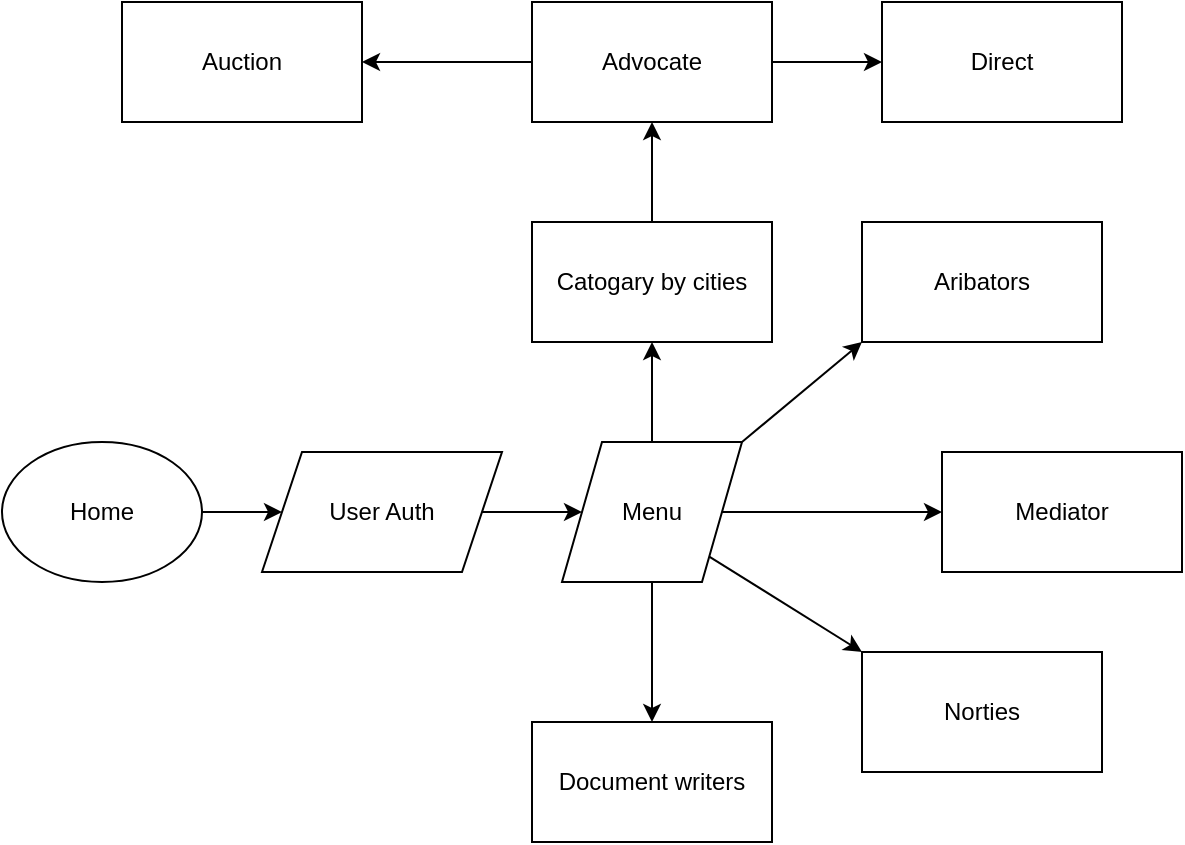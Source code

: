<mxfile version="22.0.0" type="github">
  <diagram name="Page-1" id="0OzmcFVswwQeEpnuKePs">
    <mxGraphModel dx="1002" dy="527" grid="1" gridSize="10" guides="1" tooltips="1" connect="1" arrows="1" fold="1" page="1" pageScale="1" pageWidth="1100" pageHeight="850" math="0" shadow="0">
      <root>
        <mxCell id="0" />
        <mxCell id="1" parent="0" />
        <mxCell id="8_8a8QRlG6PUqAjMCD5C-7" style="edgeStyle=orthogonalEdgeStyle;rounded=0;orthogonalLoop=1;jettySize=auto;html=1;exitX=0.5;exitY=0;exitDx=0;exitDy=0;" parent="1" source="8_8a8QRlG6PUqAjMCD5C-25" edge="1">
          <mxGeometry relative="1" as="geometry">
            <mxPoint x="465" y="170" as="targetPoint" />
          </mxGeometry>
        </mxCell>
        <mxCell id="8_8a8QRlG6PUqAjMCD5C-1" value="Menu" style="shape=parallelogram;perimeter=parallelogramPerimeter;whiteSpace=wrap;html=1;fixedSize=1;size=20;" parent="1" vertex="1">
          <mxGeometry x="420" y="260" width="90" height="70" as="geometry" />
        </mxCell>
        <mxCell id="8_8a8QRlG6PUqAjMCD5C-9" value="" style="endArrow=classic;html=1;rounded=0;exitX=1;exitY=0;exitDx=0;exitDy=0;entryX=0;entryY=1;entryDx=0;entryDy=0;" parent="1" source="8_8a8QRlG6PUqAjMCD5C-1" edge="1" target="8_8a8QRlG6PUqAjMCD5C-15">
          <mxGeometry width="50" height="50" relative="1" as="geometry">
            <mxPoint x="490" y="300" as="sourcePoint" />
            <mxPoint x="560" y="210" as="targetPoint" />
            <Array as="points" />
          </mxGeometry>
        </mxCell>
        <mxCell id="8_8a8QRlG6PUqAjMCD5C-12" value="Home" style="ellipse;whiteSpace=wrap;html=1;" parent="1" vertex="1">
          <mxGeometry x="140" y="260" width="100" height="70" as="geometry" />
        </mxCell>
        <mxCell id="8_8a8QRlG6PUqAjMCD5C-14" value="Advocate" style="rounded=0;whiteSpace=wrap;html=1;" parent="1" vertex="1">
          <mxGeometry x="405" y="40" width="120" height="60" as="geometry" />
        </mxCell>
        <mxCell id="8_8a8QRlG6PUqAjMCD5C-15" value="Aribators" style="rounded=0;whiteSpace=wrap;html=1;" parent="1" vertex="1">
          <mxGeometry x="570" y="150" width="120" height="60" as="geometry" />
        </mxCell>
        <mxCell id="8_8a8QRlG6PUqAjMCD5C-16" value="Mediator" style="rounded=0;whiteSpace=wrap;html=1;" parent="1" vertex="1">
          <mxGeometry x="610" y="265" width="120" height="60" as="geometry" />
        </mxCell>
        <mxCell id="8_8a8QRlG6PUqAjMCD5C-17" value="Norties" style="rounded=0;whiteSpace=wrap;html=1;" parent="1" vertex="1">
          <mxGeometry x="570" y="365" width="120" height="60" as="geometry" />
        </mxCell>
        <mxCell id="8_8a8QRlG6PUqAjMCD5C-18" value="Document writers" style="rounded=0;whiteSpace=wrap;html=1;" parent="1" vertex="1">
          <mxGeometry x="405" y="400" width="120" height="60" as="geometry" />
        </mxCell>
        <mxCell id="8_8a8QRlG6PUqAjMCD5C-19" value="Auction" style="whiteSpace=wrap;html=1;rounded=0;" parent="1" vertex="1">
          <mxGeometry x="200" y="40" width="120" height="60" as="geometry" />
        </mxCell>
        <mxCell id="8_8a8QRlG6PUqAjMCD5C-21" value="" style="endArrow=classic;html=1;rounded=0;entryX=0;entryY=0.5;entryDx=0;entryDy=0;exitX=1;exitY=0.5;exitDx=0;exitDy=0;" parent="1" source="8_8a8QRlG6PUqAjMCD5C-14" target="8_8a8QRlG6PUqAjMCD5C-22" edge="1">
          <mxGeometry width="50" height="50" relative="1" as="geometry">
            <mxPoint x="530" y="80" as="sourcePoint" />
            <mxPoint x="620" y="40" as="targetPoint" />
            <Array as="points" />
          </mxGeometry>
        </mxCell>
        <mxCell id="8_8a8QRlG6PUqAjMCD5C-22" value="Direct" style="rounded=0;whiteSpace=wrap;html=1;" parent="1" vertex="1">
          <mxGeometry x="580" y="40" width="120" height="60" as="geometry" />
        </mxCell>
        <mxCell id="8_8a8QRlG6PUqAjMCD5C-25" value="Catogary by cities" style="rounded=0;whiteSpace=wrap;html=1;" parent="1" vertex="1">
          <mxGeometry x="405" y="150" width="120" height="60" as="geometry" />
        </mxCell>
        <mxCell id="gNnFsOOuE4cV4tokXRzx-2" value="" style="endArrow=classic;html=1;rounded=0;entryX=0.5;entryY=1;entryDx=0;entryDy=0;exitX=0.5;exitY=0;exitDx=0;exitDy=0;" edge="1" parent="1" source="8_8a8QRlG6PUqAjMCD5C-25" target="8_8a8QRlG6PUqAjMCD5C-14">
          <mxGeometry width="50" height="50" relative="1" as="geometry">
            <mxPoint x="470" y="150" as="sourcePoint" />
            <mxPoint x="540" y="250" as="targetPoint" />
          </mxGeometry>
        </mxCell>
        <mxCell id="gNnFsOOuE4cV4tokXRzx-4" value="" style="endArrow=classic;html=1;rounded=0;entryX=1;entryY=0.5;entryDx=0;entryDy=0;exitX=0;exitY=0.5;exitDx=0;exitDy=0;" edge="1" parent="1" source="8_8a8QRlG6PUqAjMCD5C-14" target="8_8a8QRlG6PUqAjMCD5C-19">
          <mxGeometry width="50" height="50" relative="1" as="geometry">
            <mxPoint x="490" y="300" as="sourcePoint" />
            <mxPoint x="540" y="250" as="targetPoint" />
          </mxGeometry>
        </mxCell>
        <mxCell id="gNnFsOOuE4cV4tokXRzx-6" value="" style="endArrow=classic;html=1;rounded=0;entryX=0;entryY=0.5;entryDx=0;entryDy=0;exitX=1;exitY=0.5;exitDx=0;exitDy=0;" edge="1" parent="1" source="8_8a8QRlG6PUqAjMCD5C-1" target="8_8a8QRlG6PUqAjMCD5C-16">
          <mxGeometry width="50" height="50" relative="1" as="geometry">
            <mxPoint x="530" y="300" as="sourcePoint" />
            <mxPoint x="580" y="250" as="targetPoint" />
          </mxGeometry>
        </mxCell>
        <mxCell id="gNnFsOOuE4cV4tokXRzx-7" value="" style="endArrow=classic;html=1;rounded=0;entryX=0.5;entryY=0;entryDx=0;entryDy=0;exitX=0.5;exitY=1;exitDx=0;exitDy=0;" edge="1" parent="1" source="8_8a8QRlG6PUqAjMCD5C-1" target="8_8a8QRlG6PUqAjMCD5C-18">
          <mxGeometry width="50" height="50" relative="1" as="geometry">
            <mxPoint x="420" y="390" as="sourcePoint" />
            <mxPoint x="470" y="340" as="targetPoint" />
          </mxGeometry>
        </mxCell>
        <mxCell id="gNnFsOOuE4cV4tokXRzx-8" value="" style="endArrow=classic;html=1;rounded=0;entryX=0;entryY=0;entryDx=0;entryDy=0;exitX=1;exitY=1;exitDx=0;exitDy=0;" edge="1" parent="1" source="8_8a8QRlG6PUqAjMCD5C-1" target="8_8a8QRlG6PUqAjMCD5C-17">
          <mxGeometry width="50" height="50" relative="1" as="geometry">
            <mxPoint x="500" y="380" as="sourcePoint" />
            <mxPoint x="550" y="330" as="targetPoint" />
          </mxGeometry>
        </mxCell>
        <mxCell id="gNnFsOOuE4cV4tokXRzx-9" value="User Auth" style="shape=parallelogram;perimeter=parallelogramPerimeter;whiteSpace=wrap;html=1;fixedSize=1;" vertex="1" parent="1">
          <mxGeometry x="270" y="265" width="120" height="60" as="geometry" />
        </mxCell>
        <mxCell id="gNnFsOOuE4cV4tokXRzx-11" value="" style="endArrow=classic;html=1;rounded=0;entryX=0.5;entryY=1;entryDx=0;entryDy=0;exitX=0.5;exitY=0;exitDx=0;exitDy=0;" edge="1" parent="1" source="8_8a8QRlG6PUqAjMCD5C-1" target="8_8a8QRlG6PUqAjMCD5C-25">
          <mxGeometry width="50" height="50" relative="1" as="geometry">
            <mxPoint x="420" y="270" as="sourcePoint" />
            <mxPoint x="470" y="220" as="targetPoint" />
          </mxGeometry>
        </mxCell>
        <mxCell id="gNnFsOOuE4cV4tokXRzx-12" value="" style="endArrow=classic;html=1;rounded=0;entryX=0;entryY=0.5;entryDx=0;entryDy=0;exitX=1;exitY=0.5;exitDx=0;exitDy=0;" edge="1" parent="1" source="8_8a8QRlG6PUqAjMCD5C-12" target="gNnFsOOuE4cV4tokXRzx-9">
          <mxGeometry width="50" height="50" relative="1" as="geometry">
            <mxPoint x="220" y="400" as="sourcePoint" />
            <mxPoint x="270" y="350" as="targetPoint" />
          </mxGeometry>
        </mxCell>
        <mxCell id="gNnFsOOuE4cV4tokXRzx-13" value="" style="endArrow=classic;html=1;rounded=0;entryX=0;entryY=0.5;entryDx=0;entryDy=0;exitX=1;exitY=0.5;exitDx=0;exitDy=0;" edge="1" parent="1" source="gNnFsOOuE4cV4tokXRzx-9" target="8_8a8QRlG6PUqAjMCD5C-1">
          <mxGeometry width="50" height="50" relative="1" as="geometry">
            <mxPoint x="340" y="410" as="sourcePoint" />
            <mxPoint x="390" y="360" as="targetPoint" />
          </mxGeometry>
        </mxCell>
      </root>
    </mxGraphModel>
  </diagram>
</mxfile>
